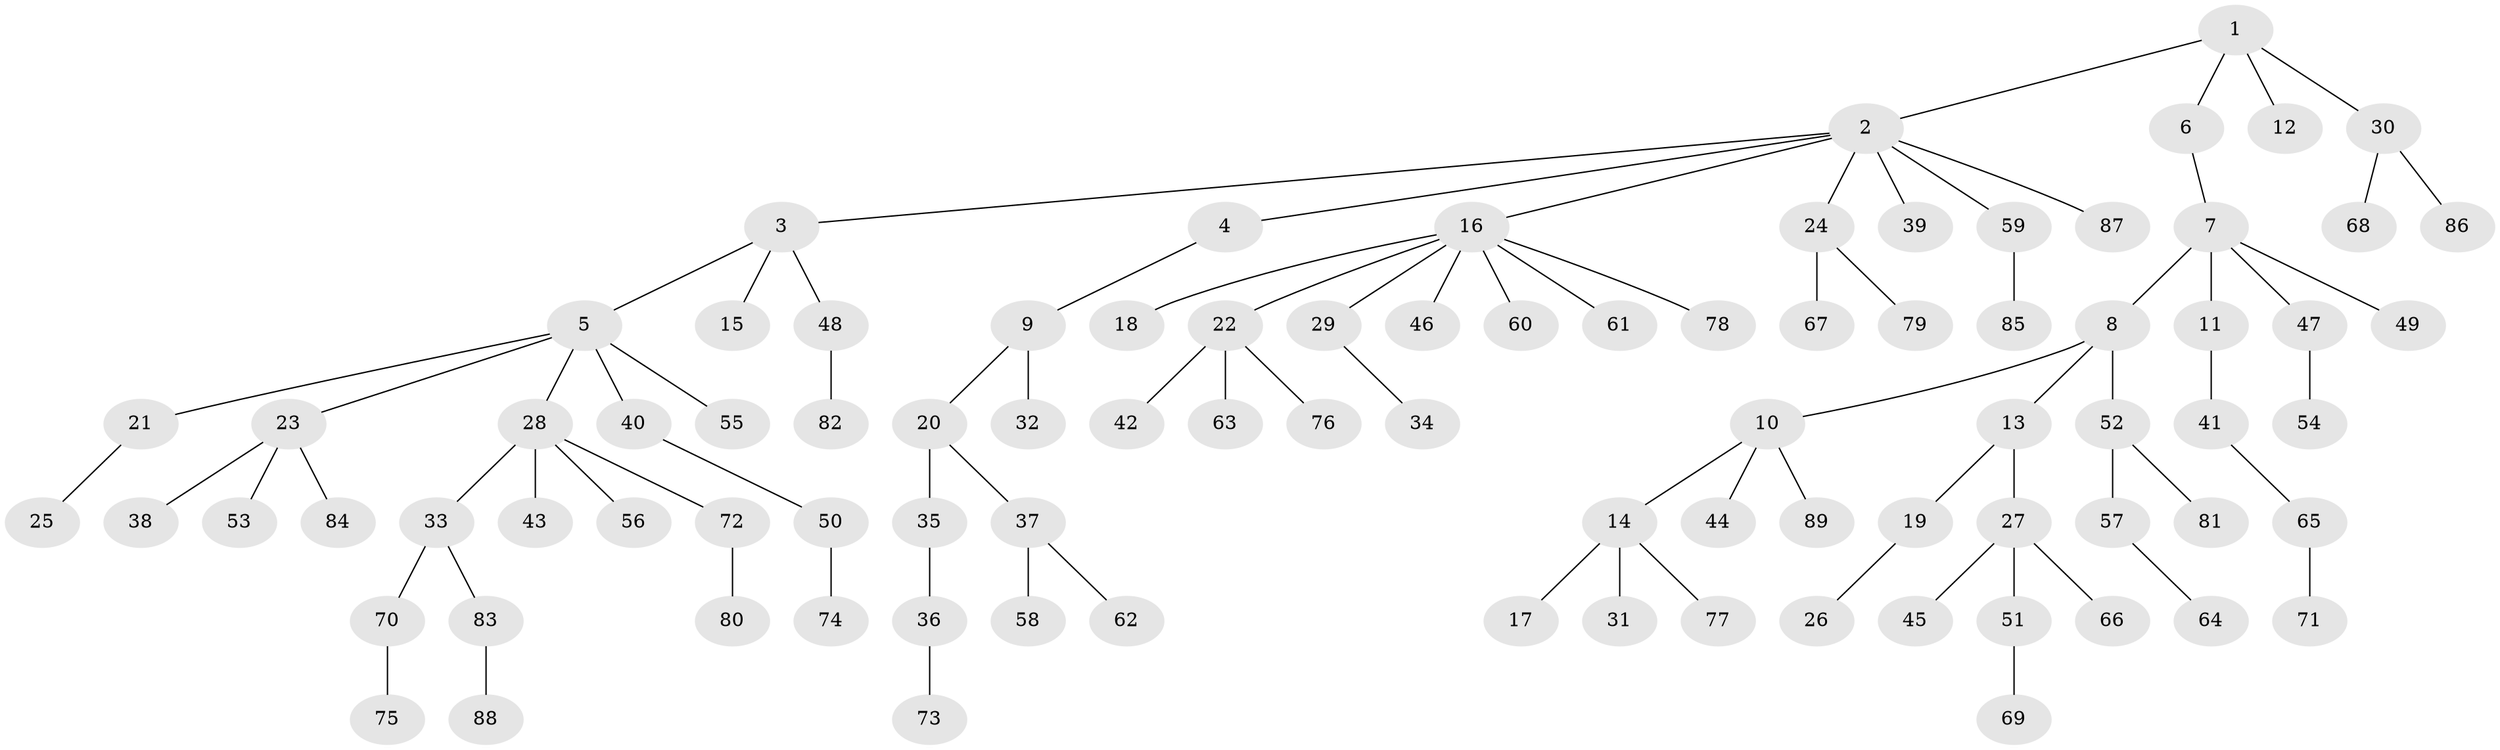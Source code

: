 // coarse degree distribution, {10: 0.016129032258064516, 7: 0.03225806451612903, 2: 0.22580645161290322, 3: 0.08064516129032258, 1: 0.5806451612903226, 5: 0.016129032258064516, 4: 0.03225806451612903, 6: 0.016129032258064516}
// Generated by graph-tools (version 1.1) at 2025/19/03/04/25 18:19:09]
// undirected, 89 vertices, 88 edges
graph export_dot {
graph [start="1"]
  node [color=gray90,style=filled];
  1;
  2;
  3;
  4;
  5;
  6;
  7;
  8;
  9;
  10;
  11;
  12;
  13;
  14;
  15;
  16;
  17;
  18;
  19;
  20;
  21;
  22;
  23;
  24;
  25;
  26;
  27;
  28;
  29;
  30;
  31;
  32;
  33;
  34;
  35;
  36;
  37;
  38;
  39;
  40;
  41;
  42;
  43;
  44;
  45;
  46;
  47;
  48;
  49;
  50;
  51;
  52;
  53;
  54;
  55;
  56;
  57;
  58;
  59;
  60;
  61;
  62;
  63;
  64;
  65;
  66;
  67;
  68;
  69;
  70;
  71;
  72;
  73;
  74;
  75;
  76;
  77;
  78;
  79;
  80;
  81;
  82;
  83;
  84;
  85;
  86;
  87;
  88;
  89;
  1 -- 2;
  1 -- 6;
  1 -- 12;
  1 -- 30;
  2 -- 3;
  2 -- 4;
  2 -- 16;
  2 -- 24;
  2 -- 39;
  2 -- 59;
  2 -- 87;
  3 -- 5;
  3 -- 15;
  3 -- 48;
  4 -- 9;
  5 -- 21;
  5 -- 23;
  5 -- 28;
  5 -- 40;
  5 -- 55;
  6 -- 7;
  7 -- 8;
  7 -- 11;
  7 -- 47;
  7 -- 49;
  8 -- 10;
  8 -- 13;
  8 -- 52;
  9 -- 20;
  9 -- 32;
  10 -- 14;
  10 -- 44;
  10 -- 89;
  11 -- 41;
  13 -- 19;
  13 -- 27;
  14 -- 17;
  14 -- 31;
  14 -- 77;
  16 -- 18;
  16 -- 22;
  16 -- 29;
  16 -- 46;
  16 -- 60;
  16 -- 61;
  16 -- 78;
  19 -- 26;
  20 -- 35;
  20 -- 37;
  21 -- 25;
  22 -- 42;
  22 -- 63;
  22 -- 76;
  23 -- 38;
  23 -- 53;
  23 -- 84;
  24 -- 67;
  24 -- 79;
  27 -- 45;
  27 -- 51;
  27 -- 66;
  28 -- 33;
  28 -- 43;
  28 -- 56;
  28 -- 72;
  29 -- 34;
  30 -- 68;
  30 -- 86;
  33 -- 70;
  33 -- 83;
  35 -- 36;
  36 -- 73;
  37 -- 58;
  37 -- 62;
  40 -- 50;
  41 -- 65;
  47 -- 54;
  48 -- 82;
  50 -- 74;
  51 -- 69;
  52 -- 57;
  52 -- 81;
  57 -- 64;
  59 -- 85;
  65 -- 71;
  70 -- 75;
  72 -- 80;
  83 -- 88;
}
